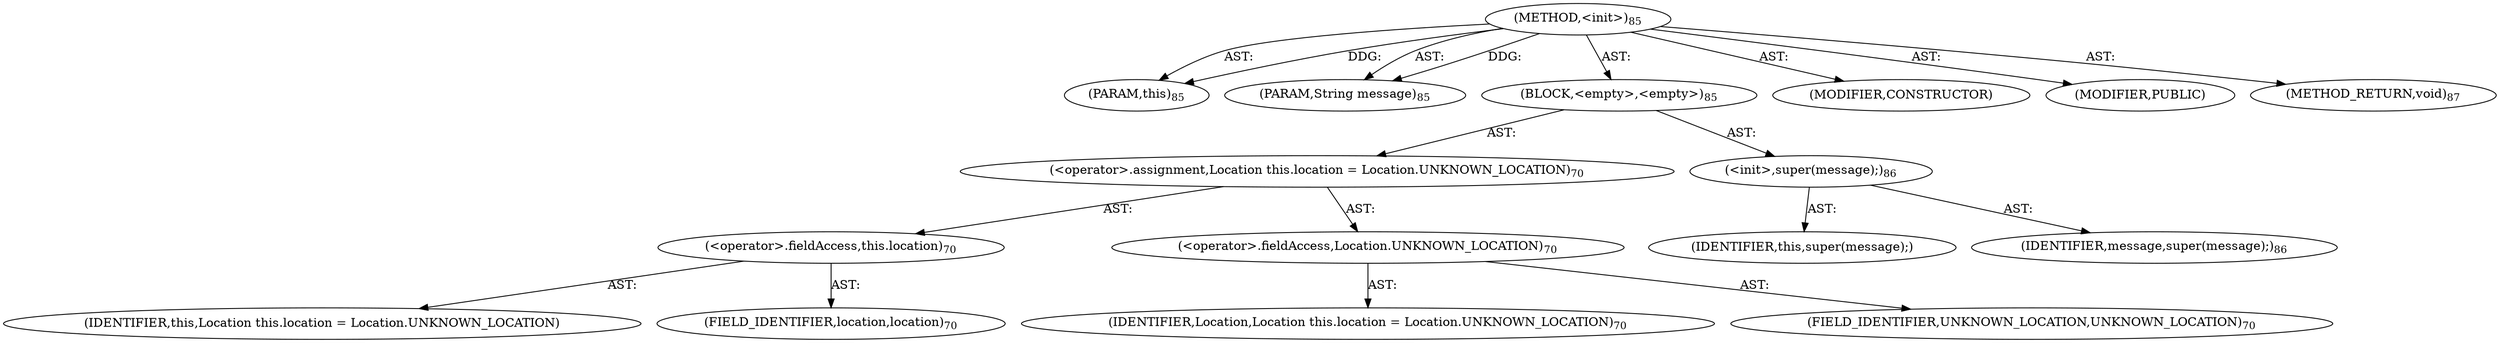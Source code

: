 digraph "&lt;init&gt;" {  
"111669149697" [label = <(METHOD,&lt;init&gt;)<SUB>85</SUB>> ]
"115964116997" [label = <(PARAM,this)<SUB>85</SUB>> ]
"115964117003" [label = <(PARAM,String message)<SUB>85</SUB>> ]
"25769803777" [label = <(BLOCK,&lt;empty&gt;,&lt;empty&gt;)<SUB>85</SUB>> ]
"30064771083" [label = <(&lt;operator&gt;.assignment,Location this.location = Location.UNKNOWN_LOCATION)<SUB>70</SUB>> ]
"30064771084" [label = <(&lt;operator&gt;.fieldAccess,this.location)<SUB>70</SUB>> ]
"68719476761" [label = <(IDENTIFIER,this,Location this.location = Location.UNKNOWN_LOCATION)> ]
"55834574850" [label = <(FIELD_IDENTIFIER,location,location)<SUB>70</SUB>> ]
"30064771085" [label = <(&lt;operator&gt;.fieldAccess,Location.UNKNOWN_LOCATION)<SUB>70</SUB>> ]
"68719476762" [label = <(IDENTIFIER,Location,Location this.location = Location.UNKNOWN_LOCATION)<SUB>70</SUB>> ]
"55834574851" [label = <(FIELD_IDENTIFIER,UNKNOWN_LOCATION,UNKNOWN_LOCATION)<SUB>70</SUB>> ]
"30064771073" [label = <(&lt;init&gt;,super(message);)<SUB>86</SUB>> ]
"68719476741" [label = <(IDENTIFIER,this,super(message);)> ]
"68719476752" [label = <(IDENTIFIER,message,super(message);)<SUB>86</SUB>> ]
"133143986180" [label = <(MODIFIER,CONSTRUCTOR)> ]
"133143986181" [label = <(MODIFIER,PUBLIC)> ]
"128849018881" [label = <(METHOD_RETURN,void)<SUB>87</SUB>> ]
  "111669149697" -> "115964116997"  [ label = "AST: "] 
  "111669149697" -> "115964117003"  [ label = "AST: "] 
  "111669149697" -> "25769803777"  [ label = "AST: "] 
  "111669149697" -> "133143986180"  [ label = "AST: "] 
  "111669149697" -> "133143986181"  [ label = "AST: "] 
  "111669149697" -> "128849018881"  [ label = "AST: "] 
  "25769803777" -> "30064771083"  [ label = "AST: "] 
  "25769803777" -> "30064771073"  [ label = "AST: "] 
  "30064771083" -> "30064771084"  [ label = "AST: "] 
  "30064771083" -> "30064771085"  [ label = "AST: "] 
  "30064771084" -> "68719476761"  [ label = "AST: "] 
  "30064771084" -> "55834574850"  [ label = "AST: "] 
  "30064771085" -> "68719476762"  [ label = "AST: "] 
  "30064771085" -> "55834574851"  [ label = "AST: "] 
  "30064771073" -> "68719476741"  [ label = "AST: "] 
  "30064771073" -> "68719476752"  [ label = "AST: "] 
  "111669149697" -> "115964116997"  [ label = "DDG: "] 
  "111669149697" -> "115964117003"  [ label = "DDG: "] 
}
